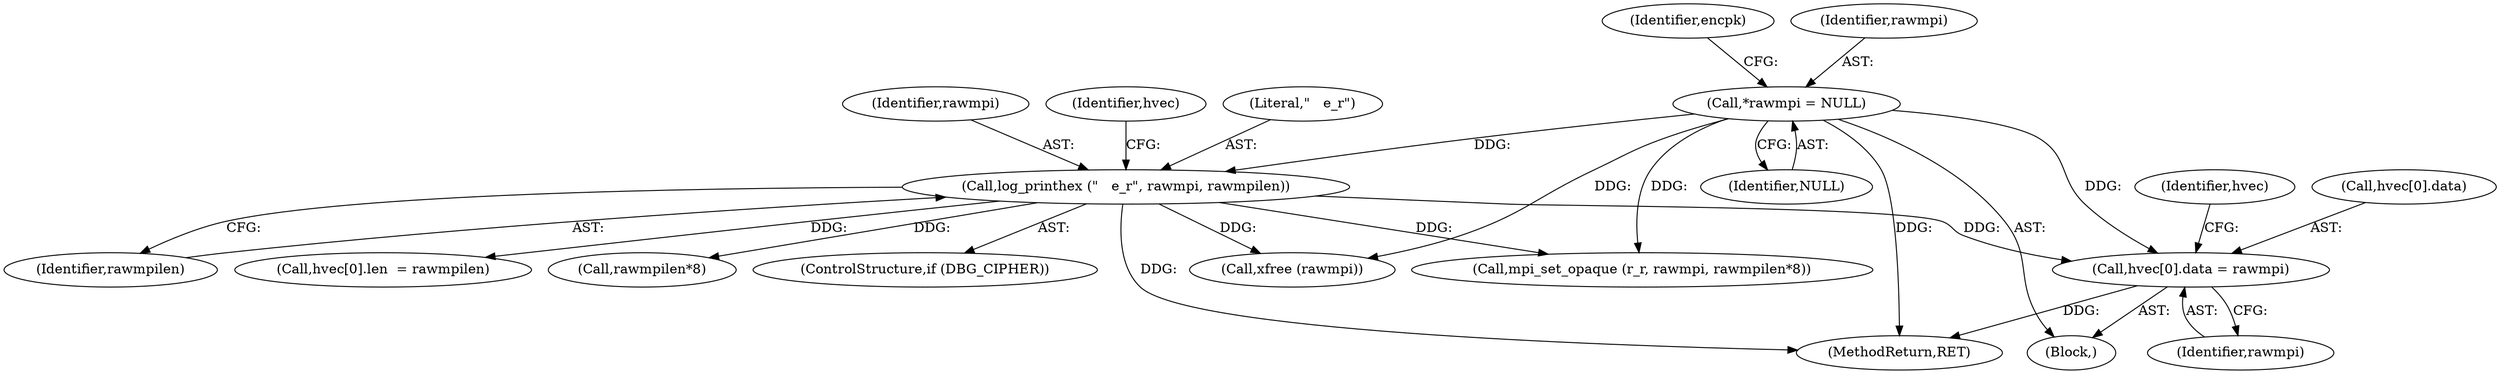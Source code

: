digraph "0_gnupg_5a22de904a0a366ae79f03ff1e13a1232a89e26b@array" {
"1000438" [label="(Call,hvec[0].data = rawmpi)"];
"1000434" [label="(Call,log_printhex (\"   e_r\", rawmpi, rawmpilen))"];
"1000134" [label="(Call,*rawmpi = NULL)"];
"1000134" [label="(Call,*rawmpi = NULL)"];
"1000434" [label="(Call,log_printhex (\"   e_r\", rawmpi, rawmpilen))"];
"1000136" [label="(Identifier,NULL)"];
"1000438" [label="(Call,hvec[0].data = rawmpi)"];
"1000444" [label="(Identifier,rawmpi)"];
"1000441" [label="(Identifier,hvec)"];
"1000435" [label="(Literal,\"   e_r\")"];
"1000140" [label="(Identifier,encpk)"];
"1000610" [label="(MethodReturn,RET)"];
"1000135" [label="(Identifier,rawmpi)"];
"1000448" [label="(Identifier,hvec)"];
"1000514" [label="(Call,mpi_set_opaque (r_r, rawmpi, rawmpilen*8))"];
"1000452" [label="(Call,hvec[0].len  = rawmpilen)"];
"1000517" [label="(Call,rawmpilen*8)"];
"1000432" [label="(ControlStructure,if (DBG_CIPHER))"];
"1000439" [label="(Call,hvec[0].data)"];
"1000606" [label="(Call,xfree (rawmpi))"];
"1000436" [label="(Identifier,rawmpi)"];
"1000437" [label="(Identifier,rawmpilen)"];
"1000118" [label="(Block,)"];
"1000438" -> "1000118"  [label="AST: "];
"1000438" -> "1000444"  [label="CFG: "];
"1000439" -> "1000438"  [label="AST: "];
"1000444" -> "1000438"  [label="AST: "];
"1000448" -> "1000438"  [label="CFG: "];
"1000438" -> "1000610"  [label="DDG: "];
"1000434" -> "1000438"  [label="DDG: "];
"1000134" -> "1000438"  [label="DDG: "];
"1000434" -> "1000432"  [label="AST: "];
"1000434" -> "1000437"  [label="CFG: "];
"1000435" -> "1000434"  [label="AST: "];
"1000436" -> "1000434"  [label="AST: "];
"1000437" -> "1000434"  [label="AST: "];
"1000441" -> "1000434"  [label="CFG: "];
"1000434" -> "1000610"  [label="DDG: "];
"1000134" -> "1000434"  [label="DDG: "];
"1000434" -> "1000452"  [label="DDG: "];
"1000434" -> "1000514"  [label="DDG: "];
"1000434" -> "1000517"  [label="DDG: "];
"1000434" -> "1000606"  [label="DDG: "];
"1000134" -> "1000118"  [label="AST: "];
"1000134" -> "1000136"  [label="CFG: "];
"1000135" -> "1000134"  [label="AST: "];
"1000136" -> "1000134"  [label="AST: "];
"1000140" -> "1000134"  [label="CFG: "];
"1000134" -> "1000610"  [label="DDG: "];
"1000134" -> "1000514"  [label="DDG: "];
"1000134" -> "1000606"  [label="DDG: "];
}
